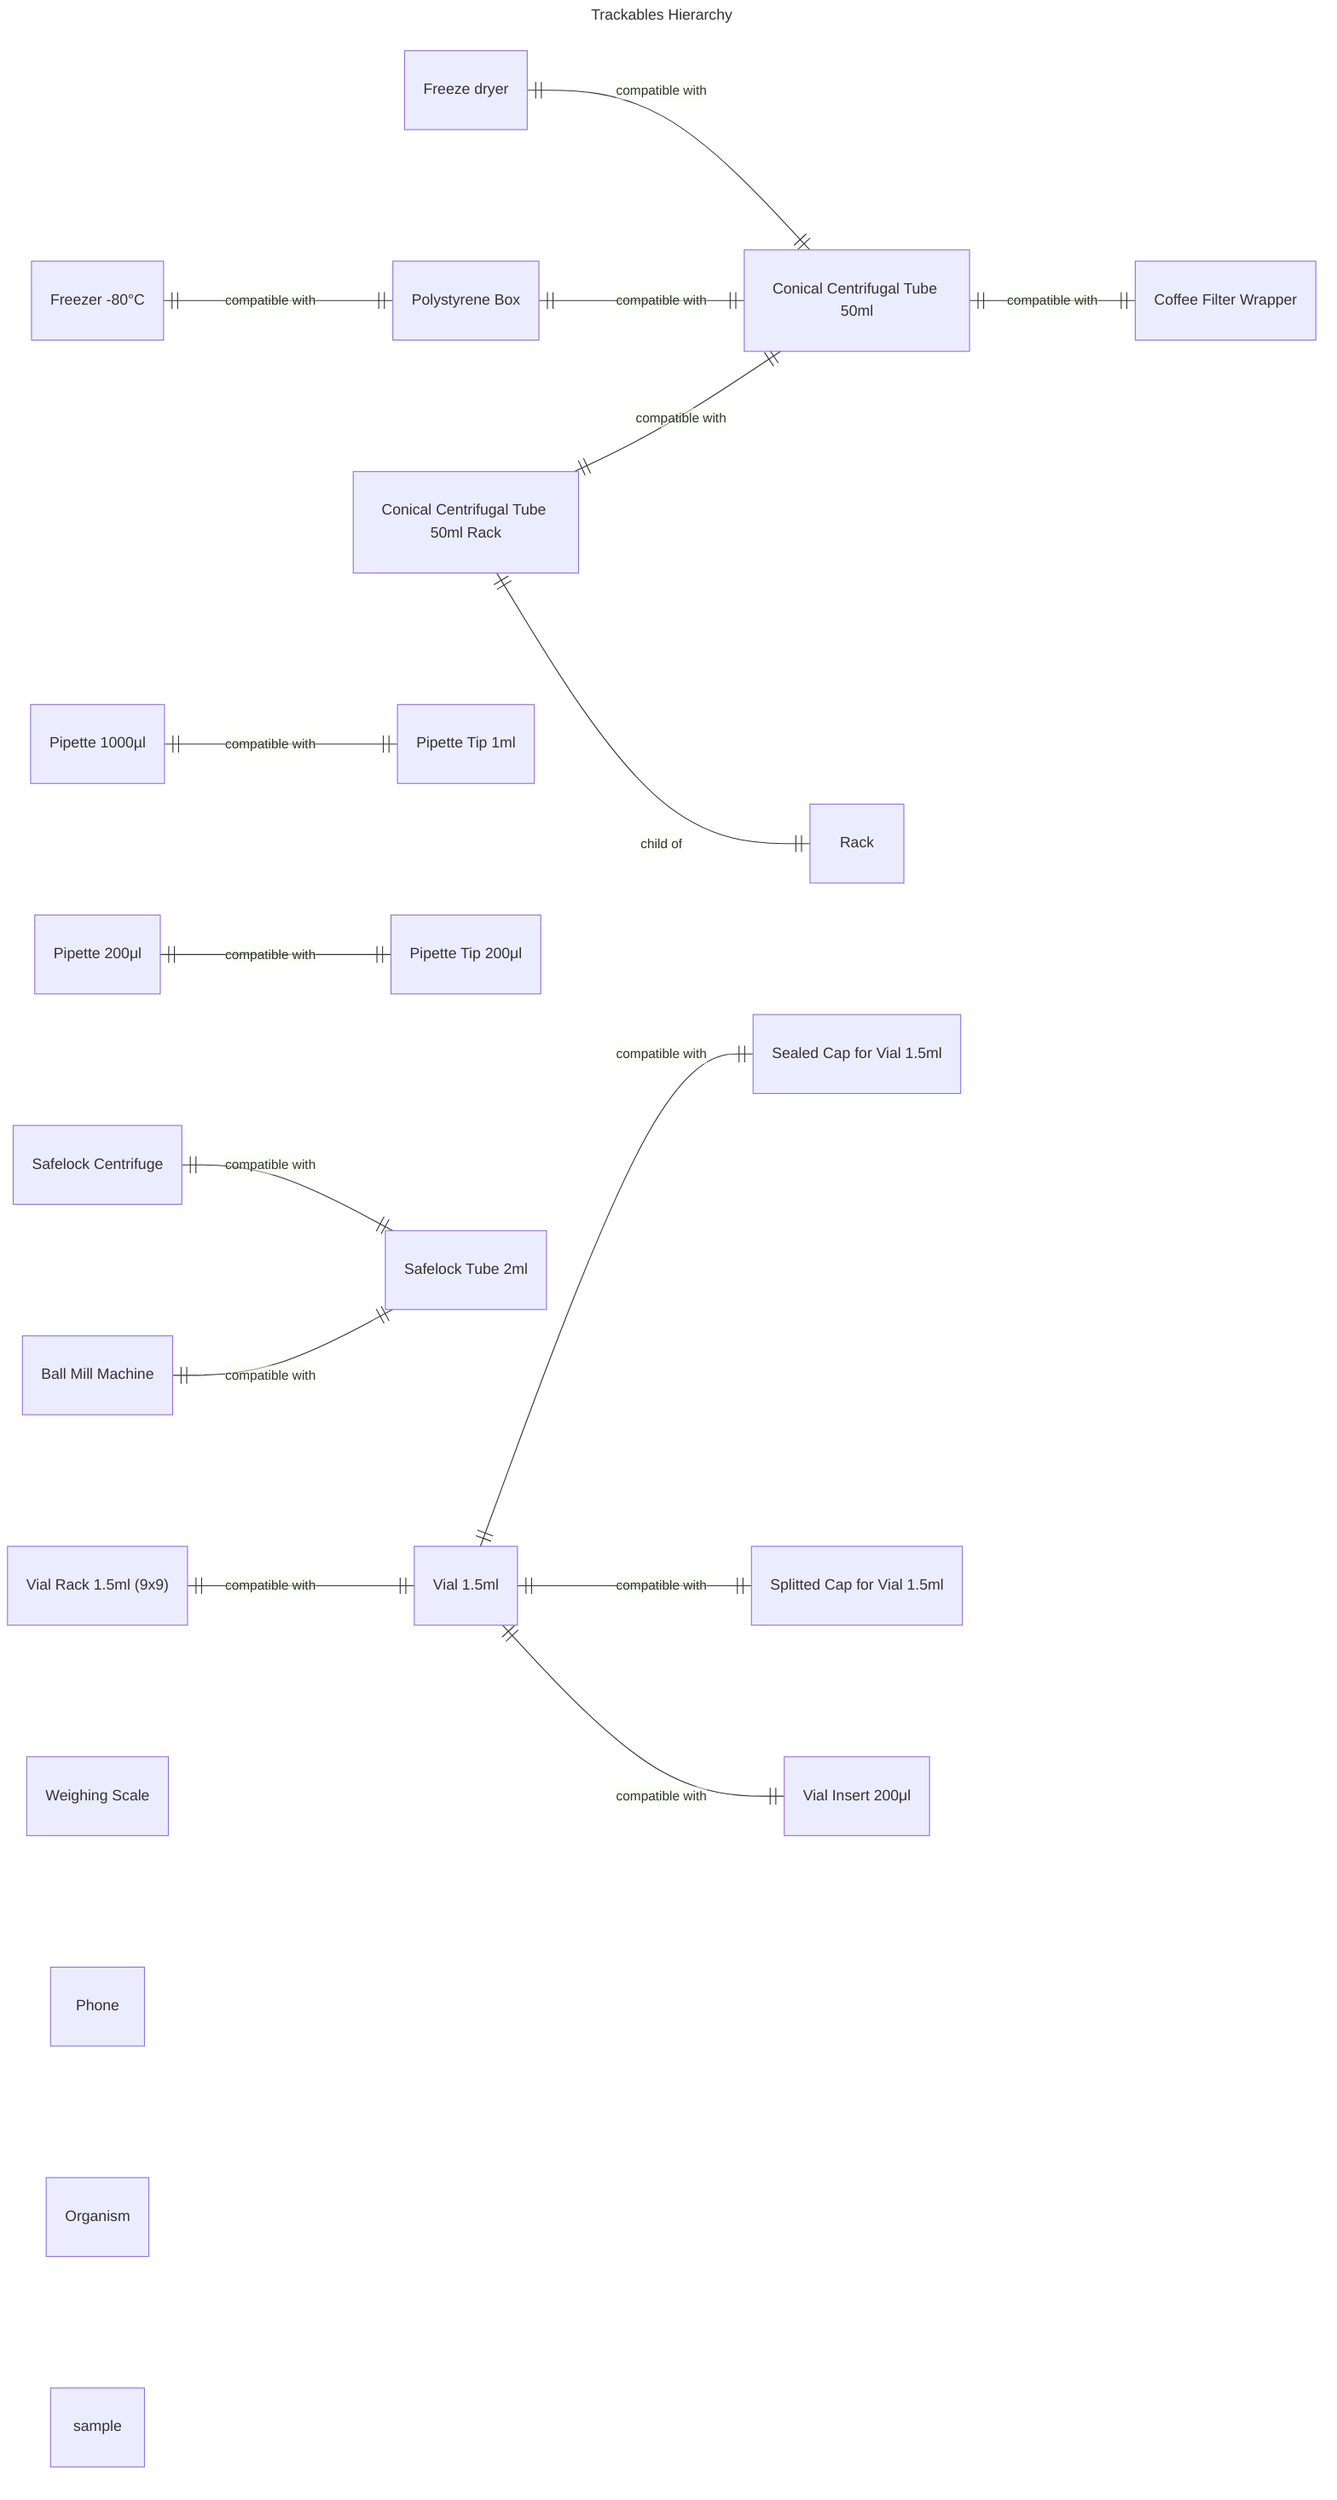 ---
title: Trackables Hierarchy
config:
  layout: dagre
---
erDiagram
direction LR
v0["Conical Centrifugal Tube 50ml"]
v1["Rack"]
v2["Conical Centrifugal Tube 50ml Rack"]
v3["Polystyrene Box"]
v4["Coffee Filter Wrapper"]
v5["Vial 1.5ml"]
v6["Sealed Cap for Vial 1.5ml"]
v7["Splitted Cap for Vial 1.5ml"]
v8["Vial Insert 200μl"]
v9["Vial Rack 1.5ml (9x9)"]
v10["Pipette 1000µl"]
v11["Pipette Tip 1ml"]
v12["Pipette 200μl"]
v13["Pipette Tip 200μl"]
v14["Safelock Tube 2ml"]
v15["Ball Mill Machine"]
v16["Safelock Centrifuge"]
v17["Freezer -80°C"]
v18["Freeze dryer"]
v19["Weighing Scale"]
v20["Phone"]
v21["Organism"]
v22["sample"]
v2 ||--|| v1 : "child of"
v2 ||--|| v0 : "compatible with"
v3 ||--|| v0 : "compatible with"
v0 ||--|| v4 : "compatible with"
v5 ||--|| v6 : "compatible with"
v5 ||--|| v7 : "compatible with"
v5 ||--|| v8 : "compatible with"
v9 ||--|| v5 : "compatible with"
v10 ||--|| v11 : "compatible with"
v12 ||--|| v13 : "compatible with"
v15 ||--|| v14 : "compatible with"
v16 ||--|| v14 : "compatible with"
v17 ||--|| v3 : "compatible with"
v18 ||--|| v0 : "compatible with"